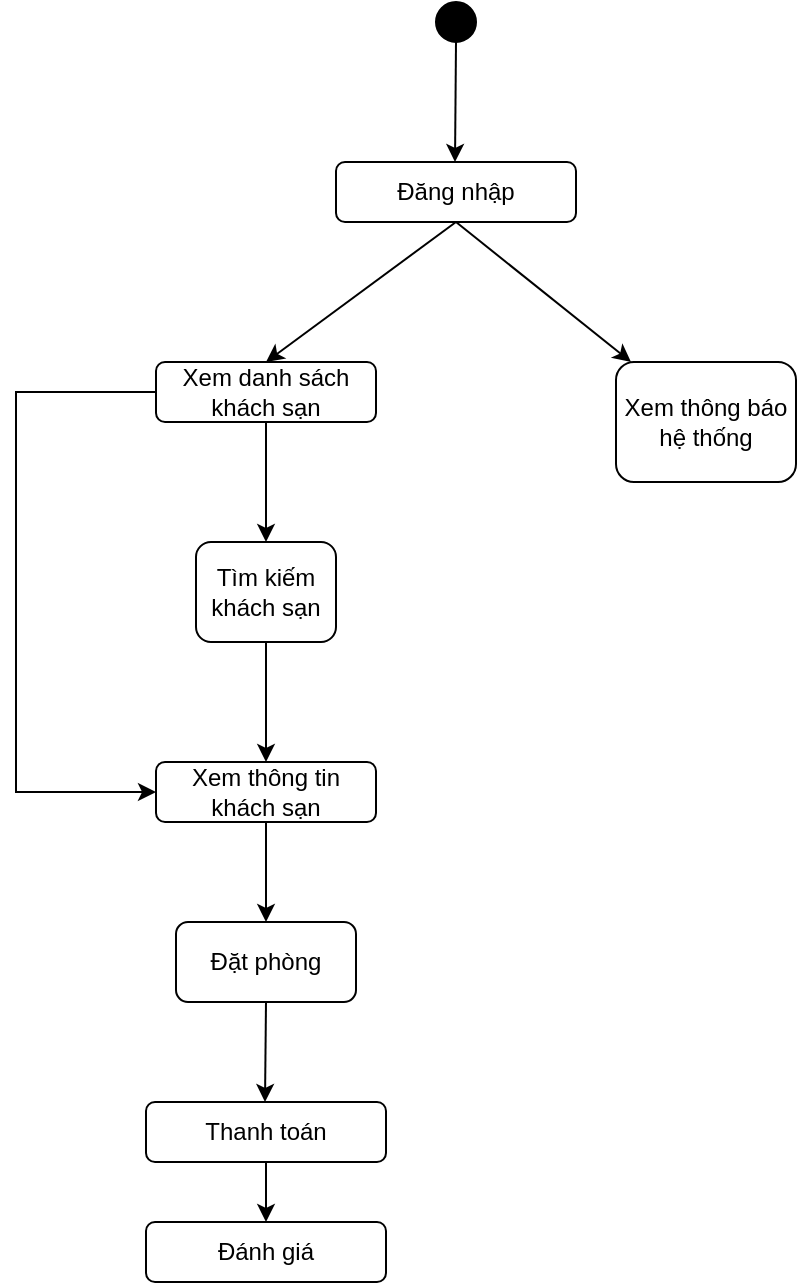 <mxfile version="24.1.0" type="github">
  <diagram id="C5RBs43oDa-KdzZeNtuy" name="Page-1">
    <mxGraphModel dx="933" dy="574" grid="1" gridSize="10" guides="1" tooltips="1" connect="1" arrows="1" fold="1" page="1" pageScale="1" pageWidth="1169" pageHeight="1654" math="0" shadow="0">
      <root>
        <mxCell id="WIyWlLk6GJQsqaUBKTNV-0" />
        <mxCell id="WIyWlLk6GJQsqaUBKTNV-1" parent="WIyWlLk6GJQsqaUBKTNV-0" />
        <mxCell id="VmKkZMUyM7MtfNB15jaY-3" style="edgeStyle=orthogonalEdgeStyle;rounded=0;orthogonalLoop=1;jettySize=auto;html=1;exitX=0.5;exitY=1;exitDx=0;exitDy=0;" edge="1" parent="WIyWlLk6GJQsqaUBKTNV-1" source="VmKkZMUyM7MtfNB15jaY-2">
          <mxGeometry relative="1" as="geometry">
            <mxPoint x="349.5" y="130" as="targetPoint" />
          </mxGeometry>
        </mxCell>
        <mxCell id="VmKkZMUyM7MtfNB15jaY-2" value="" style="ellipse;whiteSpace=wrap;html=1;aspect=fixed;fillColor=#000000;" vertex="1" parent="WIyWlLk6GJQsqaUBKTNV-1">
          <mxGeometry x="340" y="50" width="20" height="20" as="geometry" />
        </mxCell>
        <mxCell id="VmKkZMUyM7MtfNB15jaY-5" style="rounded=0;orthogonalLoop=1;jettySize=auto;html=1;exitX=0.5;exitY=1;exitDx=0;exitDy=0;entryX=0.5;entryY=0;entryDx=0;entryDy=0;" edge="1" parent="WIyWlLk6GJQsqaUBKTNV-1" source="VmKkZMUyM7MtfNB15jaY-4" target="VmKkZMUyM7MtfNB15jaY-6">
          <mxGeometry relative="1" as="geometry">
            <mxPoint x="300" y="230" as="targetPoint" />
          </mxGeometry>
        </mxCell>
        <mxCell id="VmKkZMUyM7MtfNB15jaY-13" style="rounded=0;orthogonalLoop=1;jettySize=auto;html=1;exitX=0.5;exitY=1;exitDx=0;exitDy=0;" edge="1" parent="WIyWlLk6GJQsqaUBKTNV-1" source="VmKkZMUyM7MtfNB15jaY-4" target="VmKkZMUyM7MtfNB15jaY-14">
          <mxGeometry relative="1" as="geometry">
            <mxPoint x="450" y="240" as="targetPoint" />
          </mxGeometry>
        </mxCell>
        <mxCell id="VmKkZMUyM7MtfNB15jaY-4" value="Đăng nhập" style="rounded=1;whiteSpace=wrap;html=1;" vertex="1" parent="WIyWlLk6GJQsqaUBKTNV-1">
          <mxGeometry x="290" y="130" width="120" height="30" as="geometry" />
        </mxCell>
        <mxCell id="VmKkZMUyM7MtfNB15jaY-11" style="rounded=0;orthogonalLoop=1;jettySize=auto;html=1;exitX=0.5;exitY=1;exitDx=0;exitDy=0;" edge="1" parent="WIyWlLk6GJQsqaUBKTNV-1" source="VmKkZMUyM7MtfNB15jaY-6" target="VmKkZMUyM7MtfNB15jaY-12">
          <mxGeometry relative="1" as="geometry">
            <mxPoint x="380" y="320" as="targetPoint" />
          </mxGeometry>
        </mxCell>
        <mxCell id="VmKkZMUyM7MtfNB15jaY-16" style="edgeStyle=orthogonalEdgeStyle;rounded=0;orthogonalLoop=1;jettySize=auto;html=1;exitX=0;exitY=0.5;exitDx=0;exitDy=0;entryX=0;entryY=0.5;entryDx=0;entryDy=0;" edge="1" parent="WIyWlLk6GJQsqaUBKTNV-1" source="VmKkZMUyM7MtfNB15jaY-6" target="VmKkZMUyM7MtfNB15jaY-8">
          <mxGeometry relative="1" as="geometry">
            <Array as="points">
              <mxPoint x="130" y="245" />
              <mxPoint x="130" y="445" />
            </Array>
          </mxGeometry>
        </mxCell>
        <mxCell id="VmKkZMUyM7MtfNB15jaY-6" value="Xem danh sách khách sạn" style="rounded=1;whiteSpace=wrap;html=1;" vertex="1" parent="WIyWlLk6GJQsqaUBKTNV-1">
          <mxGeometry x="200" y="230" width="110" height="30" as="geometry" />
        </mxCell>
        <mxCell id="VmKkZMUyM7MtfNB15jaY-17" style="edgeStyle=orthogonalEdgeStyle;rounded=0;orthogonalLoop=1;jettySize=auto;html=1;exitX=0.5;exitY=1;exitDx=0;exitDy=0;" edge="1" parent="WIyWlLk6GJQsqaUBKTNV-1" source="VmKkZMUyM7MtfNB15jaY-8" target="VmKkZMUyM7MtfNB15jaY-18">
          <mxGeometry relative="1" as="geometry">
            <mxPoint x="254.5" y="510" as="targetPoint" />
          </mxGeometry>
        </mxCell>
        <mxCell id="VmKkZMUyM7MtfNB15jaY-8" value="Xem thông tin khách sạn" style="rounded=1;whiteSpace=wrap;html=1;" vertex="1" parent="WIyWlLk6GJQsqaUBKTNV-1">
          <mxGeometry x="200" y="430" width="110" height="30" as="geometry" />
        </mxCell>
        <mxCell id="VmKkZMUyM7MtfNB15jaY-15" style="edgeStyle=orthogonalEdgeStyle;rounded=0;orthogonalLoop=1;jettySize=auto;html=1;exitX=0.5;exitY=1;exitDx=0;exitDy=0;entryX=0.5;entryY=0;entryDx=0;entryDy=0;" edge="1" parent="WIyWlLk6GJQsqaUBKTNV-1" source="VmKkZMUyM7MtfNB15jaY-12" target="VmKkZMUyM7MtfNB15jaY-8">
          <mxGeometry relative="1" as="geometry" />
        </mxCell>
        <mxCell id="VmKkZMUyM7MtfNB15jaY-12" value="Tìm kiếm khách sạn" style="rounded=1;whiteSpace=wrap;html=1;" vertex="1" parent="WIyWlLk6GJQsqaUBKTNV-1">
          <mxGeometry x="220" y="320" width="70" height="50" as="geometry" />
        </mxCell>
        <mxCell id="VmKkZMUyM7MtfNB15jaY-14" value="Xem thông báo hệ thống" style="rounded=1;whiteSpace=wrap;html=1;" vertex="1" parent="WIyWlLk6GJQsqaUBKTNV-1">
          <mxGeometry x="430" y="230" width="90" height="60" as="geometry" />
        </mxCell>
        <mxCell id="VmKkZMUyM7MtfNB15jaY-19" style="edgeStyle=orthogonalEdgeStyle;rounded=0;orthogonalLoop=1;jettySize=auto;html=1;exitX=0.5;exitY=1;exitDx=0;exitDy=0;" edge="1" parent="WIyWlLk6GJQsqaUBKTNV-1" source="VmKkZMUyM7MtfNB15jaY-18">
          <mxGeometry relative="1" as="geometry">
            <mxPoint x="254.5" y="600" as="targetPoint" />
          </mxGeometry>
        </mxCell>
        <mxCell id="VmKkZMUyM7MtfNB15jaY-18" value="Đặt phòng" style="rounded=1;whiteSpace=wrap;html=1;" vertex="1" parent="WIyWlLk6GJQsqaUBKTNV-1">
          <mxGeometry x="210" y="510" width="90" height="40" as="geometry" />
        </mxCell>
        <mxCell id="VmKkZMUyM7MtfNB15jaY-22" style="edgeStyle=orthogonalEdgeStyle;rounded=0;orthogonalLoop=1;jettySize=auto;html=1;exitX=0.5;exitY=1;exitDx=0;exitDy=0;" edge="1" parent="WIyWlLk6GJQsqaUBKTNV-1" source="VmKkZMUyM7MtfNB15jaY-21" target="VmKkZMUyM7MtfNB15jaY-23">
          <mxGeometry relative="1" as="geometry">
            <mxPoint x="254.5" y="670" as="targetPoint" />
          </mxGeometry>
        </mxCell>
        <mxCell id="VmKkZMUyM7MtfNB15jaY-21" value="Thanh toán" style="rounded=1;whiteSpace=wrap;html=1;" vertex="1" parent="WIyWlLk6GJQsqaUBKTNV-1">
          <mxGeometry x="195" y="600" width="120" height="30" as="geometry" />
        </mxCell>
        <mxCell id="VmKkZMUyM7MtfNB15jaY-23" value="Đánh giá" style="rounded=1;whiteSpace=wrap;html=1;" vertex="1" parent="WIyWlLk6GJQsqaUBKTNV-1">
          <mxGeometry x="195" y="660" width="120" height="30" as="geometry" />
        </mxCell>
      </root>
    </mxGraphModel>
  </diagram>
</mxfile>
